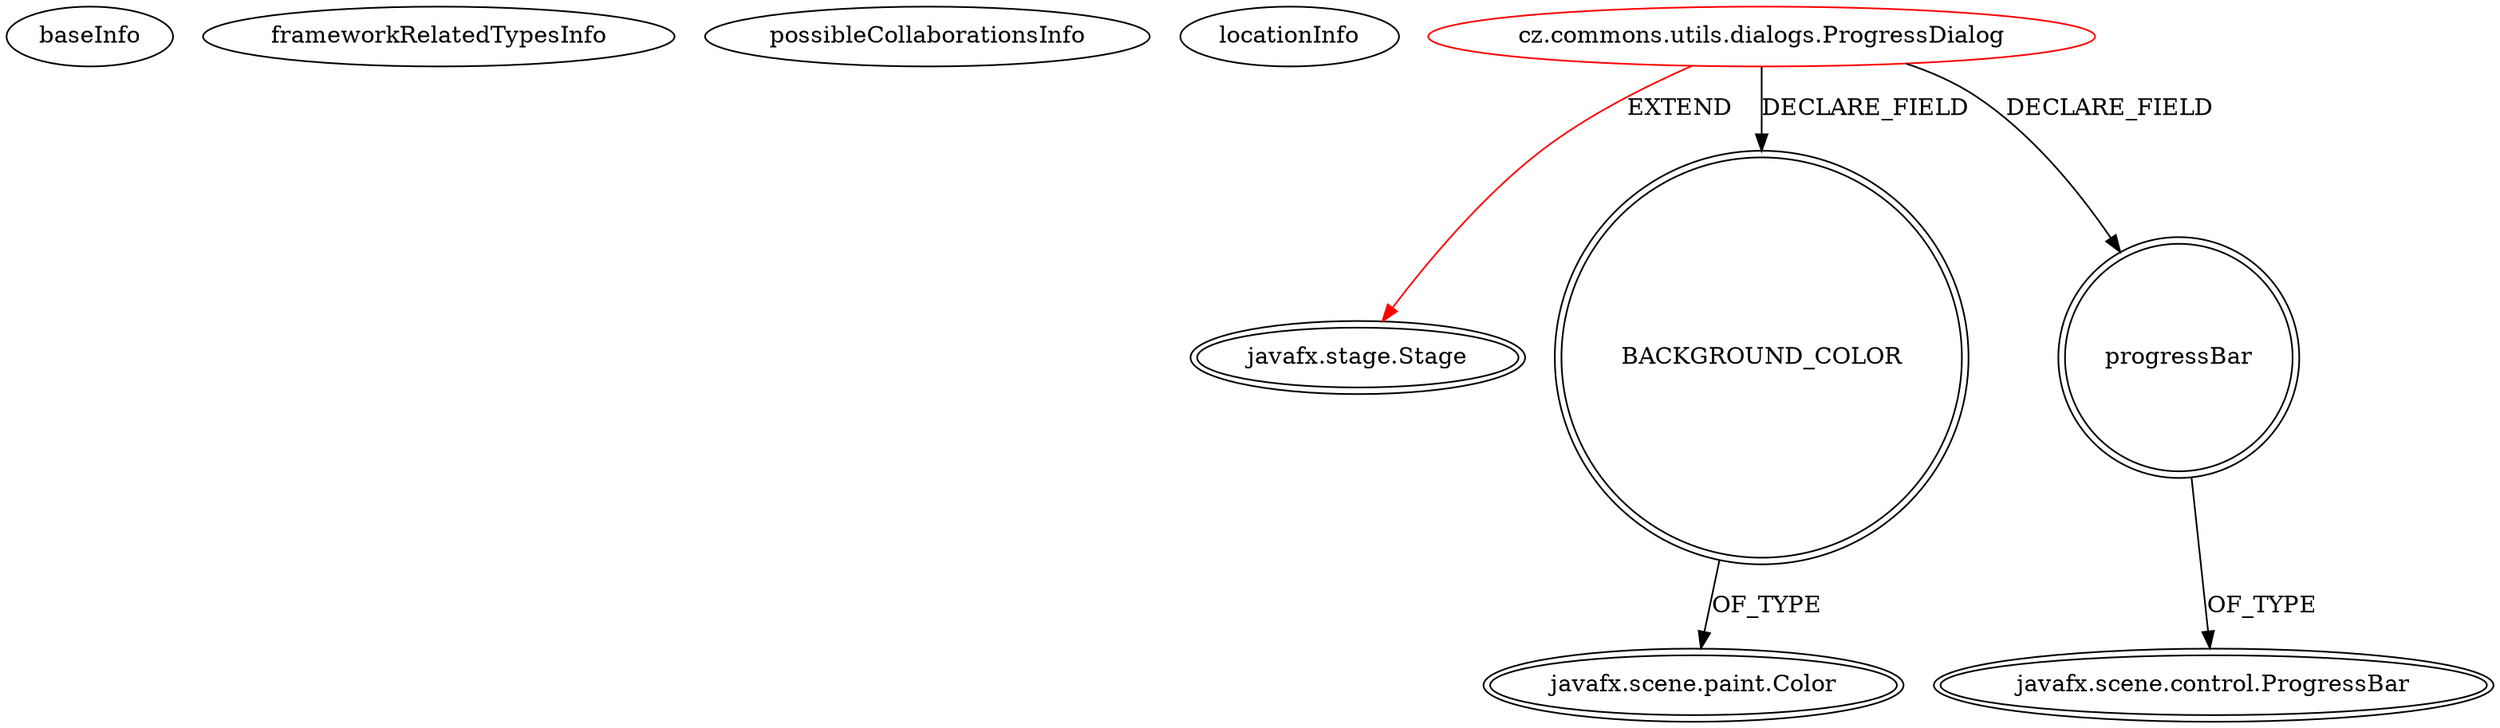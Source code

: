 digraph {
baseInfo[graphId=950,category="extension_graph",isAnonymous=false,possibleRelation=false]
frameworkRelatedTypesInfo[0="javafx.stage.Stage"]
possibleCollaborationsInfo[]
locationInfo[projectName="Maxxa-MT-common",filePath="/Maxxa-MT-common/MT-common-master/src/cz/commons/utils/dialogs/ProgressDialog.java",contextSignature="ProgressDialog",graphId="950"]
0[label="cz.commons.utils.dialogs.ProgressDialog",vertexType="ROOT_CLIENT_CLASS_DECLARATION",isFrameworkType=false,color=red]
1[label="javafx.stage.Stage",vertexType="FRAMEWORK_CLASS_TYPE",isFrameworkType=true,peripheries=2]
2[label="BACKGROUND_COLOR",vertexType="FIELD_DECLARATION",isFrameworkType=true,peripheries=2,shape=circle]
3[label="javafx.scene.paint.Color",vertexType="FRAMEWORK_CLASS_TYPE",isFrameworkType=true,peripheries=2]
4[label="progressBar",vertexType="FIELD_DECLARATION",isFrameworkType=true,peripheries=2,shape=circle]
5[label="javafx.scene.control.ProgressBar",vertexType="FRAMEWORK_CLASS_TYPE",isFrameworkType=true,peripheries=2]
0->1[label="EXTEND",color=red]
0->2[label="DECLARE_FIELD"]
2->3[label="OF_TYPE"]
0->4[label="DECLARE_FIELD"]
4->5[label="OF_TYPE"]
}
